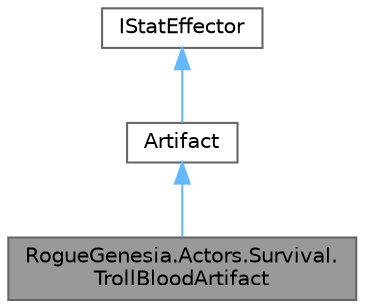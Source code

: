 digraph "RogueGenesia.Actors.Survival.TrollBloodArtifact"
{
 // LATEX_PDF_SIZE
  bgcolor="transparent";
  edge [fontname=Helvetica,fontsize=10,labelfontname=Helvetica,labelfontsize=10];
  node [fontname=Helvetica,fontsize=10,shape=box,height=0.2,width=0.4];
  Node1 [label="RogueGenesia.Actors.Survival.\lTrollBloodArtifact",height=0.2,width=0.4,color="gray40", fillcolor="grey60", style="filled", fontcolor="black",tooltip=" "];
  Node2 -> Node1 [dir="back",color="steelblue1",style="solid"];
  Node2 [label="Artifact",height=0.2,width=0.4,color="gray40", fillcolor="white", style="filled",URL="$class_rogue_genesia_1_1_actors_1_1_survival_1_1_artifact.html",tooltip=" "];
  Node3 -> Node2 [dir="back",color="steelblue1",style="solid"];
  Node3 [label="IStatEffector",height=0.2,width=0.4,color="gray40", fillcolor="white", style="filled",URL="$interface_rogue_genesia_1_1_data_1_1_i_stat_effector.html",tooltip=" "];
}
